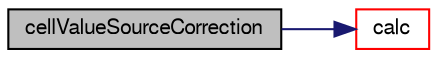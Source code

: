 digraph "cellValueSourceCorrection"
{
  bgcolor="transparent";
  edge [fontname="FreeSans",fontsize="10",labelfontname="FreeSans",labelfontsize="10"];
  node [fontname="FreeSans",fontsize="10",shape=record];
  rankdir="LR";
  Node257 [label="cellValueSourceCorrection",height=0.2,width=0.4,color="black", fillcolor="grey75", style="filled", fontcolor="black"];
  Node257 -> Node258 [color="midnightblue",fontsize="10",style="solid",fontname="FreeSans"];
  Node258 [label="calc",height=0.2,width=0.4,color="red",URL="$a23878.html#a1c2aa9de8e2381d1a7be78bd687fd255",tooltip="Update parcel properties over the time interval. "];
}
